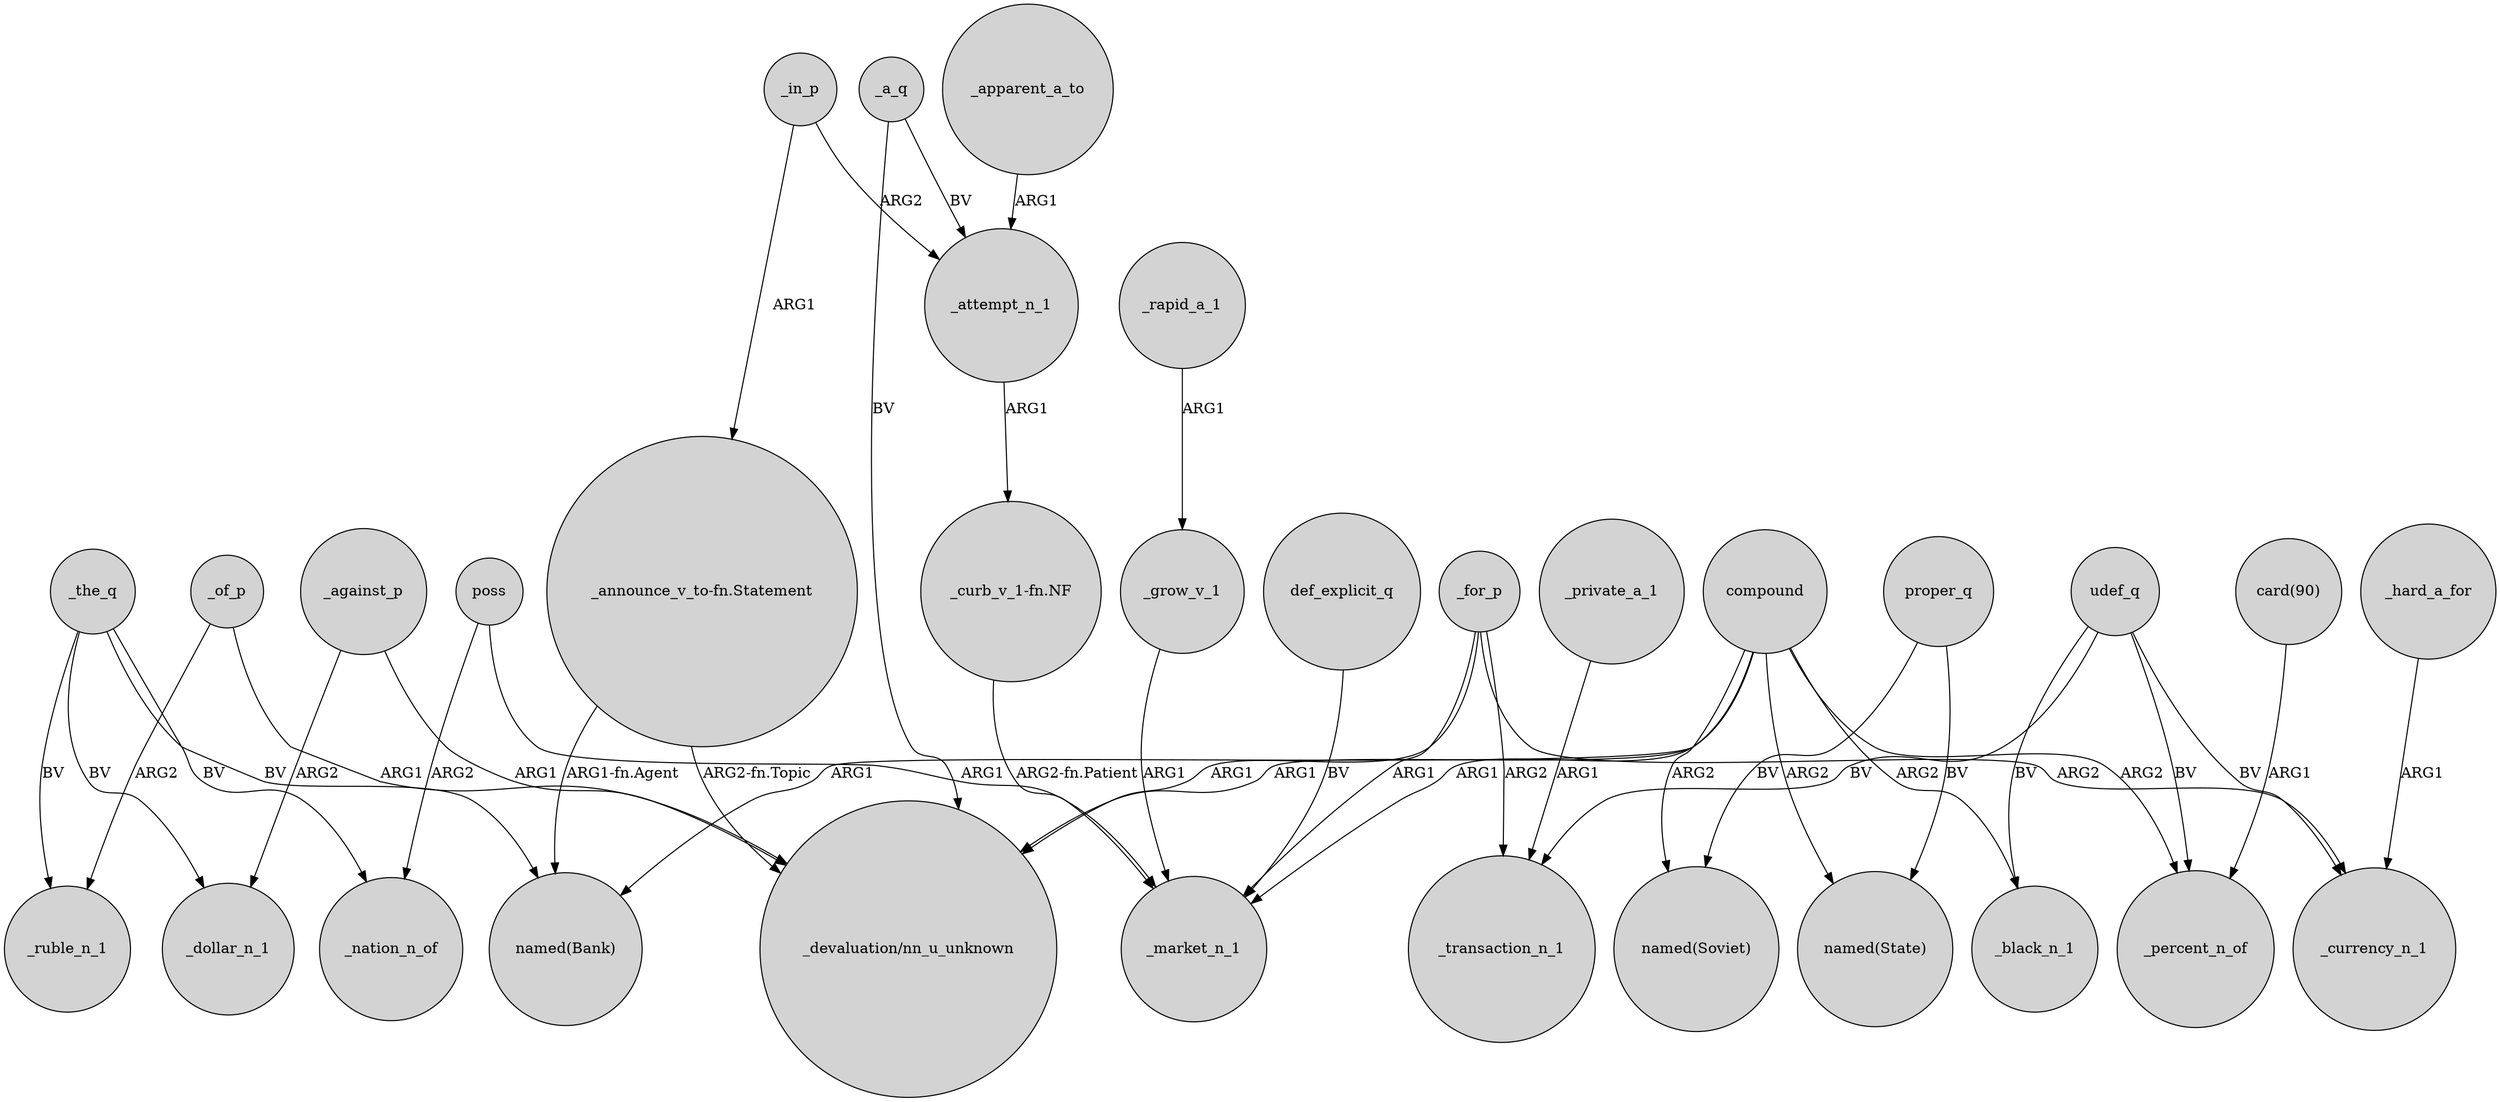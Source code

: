 digraph {
	node [shape=circle style=filled]
	_in_p -> "_announce_v_to-fn.Statement" [label=ARG1]
	compound -> "_devaluation/nn_u_unknown" [label=ARG1]
	_of_p -> _ruble_n_1 [label=ARG2]
	"_announce_v_to-fn.Statement" -> "_devaluation/nn_u_unknown" [label="ARG2-fn.Topic"]
	_the_q -> "named(Bank)" [label=BV]
	_for_p -> "_devaluation/nn_u_unknown" [label=ARG1]
	_the_q -> _dollar_n_1 [label=BV]
	_attempt_n_1 -> "_curb_v_1-fn.NF" [label=ARG1]
	"_announce_v_to-fn.Statement" -> "named(Bank)" [label="ARG1-fn.Agent"]
	_for_p -> _transaction_n_1 [label=ARG2]
	def_explicit_q -> _market_n_1 [label=BV]
	_for_p -> _market_n_1 [label=ARG1]
	proper_q -> "named(Soviet)" [label=BV]
	compound -> _percent_n_of [label=ARG2]
	_a_q -> _attempt_n_1 [label=BV]
	_for_p -> _currency_n_1 [label=ARG2]
	udef_q -> _currency_n_1 [label=BV]
	poss -> _market_n_1 [label=ARG1]
	compound -> "named(State)" [label=ARG2]
	_the_q -> _nation_n_of [label=BV]
	udef_q -> _black_n_1 [label=BV]
	_in_p -> _attempt_n_1 [label=ARG2]
	udef_q -> _transaction_n_1 [label=BV]
	compound -> _black_n_1 [label=ARG2]
	compound -> "named(Soviet)" [label=ARG2]
	_the_q -> _ruble_n_1 [label=BV]
	poss -> _nation_n_of [label=ARG2]
	_a_q -> "_devaluation/nn_u_unknown" [label=BV]
	"card(90)" -> _percent_n_of [label=ARG1]
	"_curb_v_1-fn.NF" -> _market_n_1 [label="ARG2-fn.Patient"]
	compound -> "named(Bank)" [label=ARG1]
	_apparent_a_to -> _attempt_n_1 [label=ARG1]
	proper_q -> "named(State)" [label=BV]
	udef_q -> _percent_n_of [label=BV]
	_grow_v_1 -> _market_n_1 [label=ARG1]
	_against_p -> _dollar_n_1 [label=ARG2]
	compound -> _market_n_1 [label=ARG1]
	_against_p -> "_devaluation/nn_u_unknown" [label=ARG1]
	_hard_a_for -> _currency_n_1 [label=ARG1]
	_of_p -> "_devaluation/nn_u_unknown" [label=ARG1]
	_rapid_a_1 -> _grow_v_1 [label=ARG1]
	_private_a_1 -> _transaction_n_1 [label=ARG1]
}
